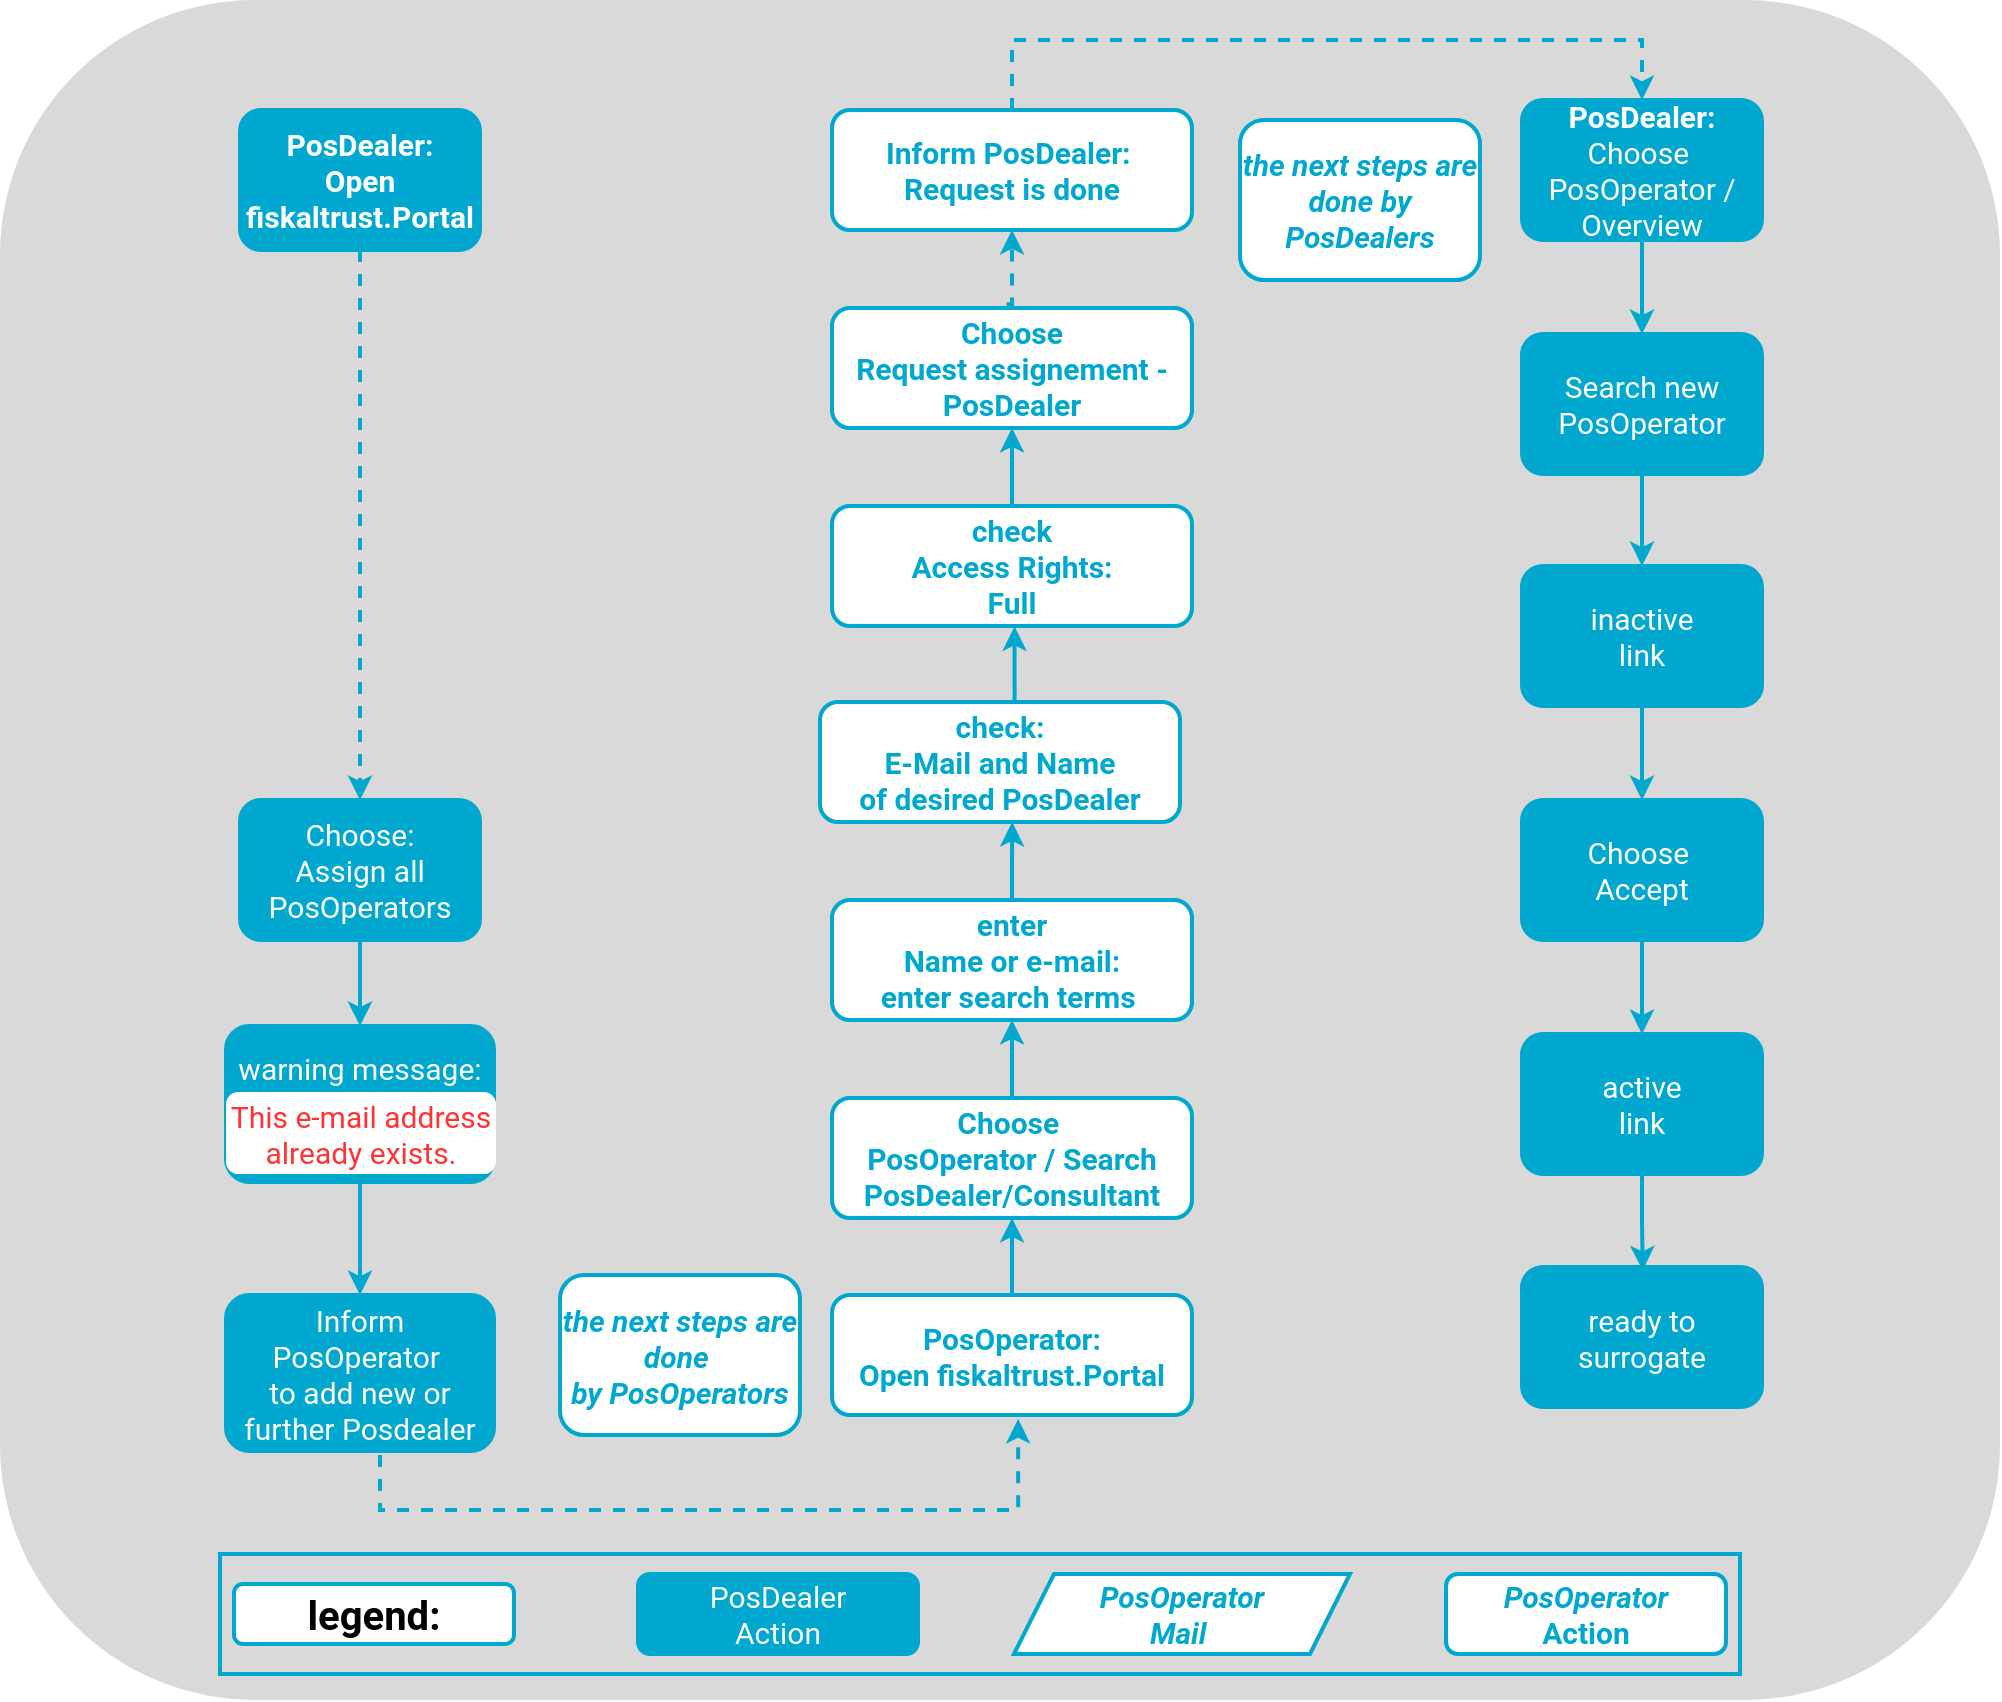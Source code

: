 <mxfile version="16.5.1" type="device"><diagram id="C5RBs43oDa-KdzZeNtuy" name="Page-1"><mxGraphModel dx="4849" dy="1684" grid="1" gridSize="10" guides="1" tooltips="1" connect="1" arrows="1" fold="1" page="1" pageScale="1" pageWidth="1169" pageHeight="827" math="0" shadow="0"><root><mxCell id="WIyWlLk6GJQsqaUBKTNV-0"/><mxCell id="WIyWlLk6GJQsqaUBKTNV-1" parent="WIyWlLk6GJQsqaUBKTNV-0"/><mxCell id="uAgd9lMxeHu8T8ckCQIQ-0" value="" style="rounded=1;whiteSpace=wrap;html=1;fillColor=#D9D9D9;strokeColor=none;" parent="WIyWlLk6GJQsqaUBKTNV-1" vertex="1"><mxGeometry x="-2350" y="-10" width="1000" height="850" as="geometry"/></mxCell><mxCell id="v3fSg9JuTYm69rFWSCnm-49" value="" style="edgeStyle=orthogonalEdgeStyle;rounded=0;orthogonalLoop=1;jettySize=auto;html=1;fontFamily=Roboto;fontSize=24;fontColor=#00A7CE;strokeColor=#00A7CE;fontStyle=1;strokeWidth=2;dashed=1;" parent="WIyWlLk6GJQsqaUBKTNV-1" source="v3fSg9JuTYm69rFWSCnm-47" target="v3fSg9JuTYm69rFWSCnm-89" edge="1"><mxGeometry relative="1" as="geometry"><mxPoint x="-2203" y="108" as="targetPoint"/></mxGeometry></mxCell><mxCell id="v3fSg9JuTYm69rFWSCnm-47" value="&lt;span style=&quot;&quot;&gt;PosDealer:&lt;/span&gt;&lt;br style=&quot;&quot;&gt;&lt;span style=&quot;&quot;&gt;Open fiskaltrust.Portal&lt;/span&gt;&lt;span style=&quot;font-size: 15px;&quot;&gt;&lt;br&gt;&lt;/span&gt;" style="whiteSpace=wrap;html=1;rounded=1;fontColor=#FFFFFF;strokeColor=#00A7CE;fillColor=#00A7CE;fontFamily=Roboto;fontSize=15;fontStyle=1;strokeWidth=2;" parent="WIyWlLk6GJQsqaUBKTNV-1" vertex="1"><mxGeometry x="-2230" y="45" width="120" height="70" as="geometry"/></mxCell><mxCell id="v3fSg9JuTYm69rFWSCnm-103" value="" style="edgeStyle=orthogonalEdgeStyle;rounded=0;orthogonalLoop=1;jettySize=auto;html=1;fontFamily=Roboto;fontSize=24;fontColor=#00A7CE;strokeColor=#00A7CE;strokeWidth=2;" parent="WIyWlLk6GJQsqaUBKTNV-1" source="v3fSg9JuTYm69rFWSCnm-100" target="v3fSg9JuTYm69rFWSCnm-102" edge="1"><mxGeometry relative="1" as="geometry"/></mxCell><mxCell id="v3fSg9JuTYm69rFWSCnm-100" value="&lt;div&gt;&lt;span&gt;PosOperator:&lt;/span&gt;&lt;/div&gt;&lt;div&gt;Open fiskaltrust.Portal&lt;/div&gt;" style="whiteSpace=wrap;html=1;rounded=1;fontFamily=Roboto;fontSize=15;fontColor=#00A7CE;fontStyle=1;strokeColor=#00A7CE;flipV=1;strokeWidth=2;" parent="WIyWlLk6GJQsqaUBKTNV-1" vertex="1"><mxGeometry x="-1934" y="637.5" width="180" height="60" as="geometry"/></mxCell><mxCell id="z2bu3mqi8o8vtRumku9h-1" value="" style="edgeStyle=orthogonalEdgeStyle;rounded=0;orthogonalLoop=1;jettySize=auto;html=1;strokeColor=#00A7CE;strokeWidth=2;" parent="WIyWlLk6GJQsqaUBKTNV-1" source="v3fSg9JuTYm69rFWSCnm-102" target="z2bu3mqi8o8vtRumku9h-0" edge="1"><mxGeometry relative="1" as="geometry"/></mxCell><mxCell id="v3fSg9JuTYm69rFWSCnm-102" value="&lt;div&gt;Choose&amp;nbsp;&lt;br&gt;&lt;span&gt;PosOperator / Search PosDealer/Consultant&lt;/span&gt;&lt;/div&gt;" style="whiteSpace=wrap;html=1;rounded=1;fontFamily=Roboto;fontSize=15;fontColor=#00A7CE;fontStyle=1;strokeColor=#00A7CE;flipV=1;strokeWidth=2;" parent="WIyWlLk6GJQsqaUBKTNV-1" vertex="1"><mxGeometry x="-1934" y="539" width="180" height="60" as="geometry"/></mxCell><mxCell id="puUZkzGOgNQU4tXlGvYH-34" value="" style="edgeStyle=orthogonalEdgeStyle;rounded=0;orthogonalLoop=1;jettySize=auto;html=1;strokeColor=#00A7CE;strokeWidth=2;" parent="WIyWlLk6GJQsqaUBKTNV-1" edge="1"><mxGeometry relative="1" as="geometry"><mxPoint x="-1718" y="88" as="sourcePoint"/></mxGeometry></mxCell><mxCell id="Mn3AqxcqX_a29lvz7Gvl-58" value="" style="edgeStyle=orthogonalEdgeStyle;rounded=0;orthogonalLoop=1;jettySize=auto;html=1;fontColor=#00A7CE;strokeColor=#00A7CE;strokeWidth=2;" parent="WIyWlLk6GJQsqaUBKTNV-1" edge="1"><mxGeometry relative="1" as="geometry"><mxPoint x="-1718" y="262" as="sourcePoint"/></mxGeometry></mxCell><mxCell id="ojla-dZ95PmWxnUF9pLG-9" style="edgeStyle=orthogonalEdgeStyle;shape=connector;rounded=0;orthogonalLoop=1;jettySize=auto;html=1;entryX=0.534;entryY=1.001;entryDx=0;entryDy=0;labelBackgroundColor=default;fontFamily=Roboto;fontSize=24;fontColor=#00A7CE;endArrow=classic;strokeColor=#00A7CE;strokeWidth=2;entryPerimeter=0;" parent="WIyWlLk6GJQsqaUBKTNV-1" source="z2bu3mqi8o8vtRumku9h-0" target="ojla-dZ95PmWxnUF9pLG-26" edge="1"><mxGeometry relative="1" as="geometry"><mxPoint x="-1910" y="397" as="targetPoint"/></mxGeometry></mxCell><mxCell id="z2bu3mqi8o8vtRumku9h-0" value="enter &lt;br&gt;Name or e-mail:&lt;br&gt;enter search terms&amp;nbsp;" style="whiteSpace=wrap;html=1;rounded=1;fontFamily=Roboto;fontSize=15;fontColor=#00A7CE;fontStyle=1;strokeColor=#00A7CE;flipV=1;strokeWidth=2;" parent="WIyWlLk6GJQsqaUBKTNV-1" vertex="1"><mxGeometry x="-1934" y="440" width="180" height="60" as="geometry"/></mxCell><mxCell id="z2bu3mqi8o8vtRumku9h-6" value="" style="edgeStyle=orthogonalEdgeStyle;rounded=0;orthogonalLoop=1;jettySize=auto;html=1;fontColor=#00A7CE;strokeColor=#00A7CE;strokeWidth=2;exitX=0.5;exitY=0;exitDx=0;exitDy=0;" parent="WIyWlLk6GJQsqaUBKTNV-1" source="ojla-dZ95PmWxnUF9pLG-25" target="ojla-dZ95PmWxnUF9pLG-24" edge="1"><mxGeometry relative="1" as="geometry"><mxPoint x="-1909.923" y="234" as="sourcePoint"/><mxPoint x="-1909.923" y="204" as="targetPoint"/></mxGeometry></mxCell><mxCell id="ojla-dZ95PmWxnUF9pLG-14" value="" style="edgeStyle=orthogonalEdgeStyle;shape=connector;rounded=0;orthogonalLoop=1;jettySize=auto;html=1;dashed=1;labelBackgroundColor=default;fontFamily=Helvetica;fontSize=11;fontColor=#00A7CE;endArrow=classic;strokeColor=#00A7CE;strokeWidth=2;entryX=0.5;entryY=1;entryDx=0;entryDy=0;exitX=0.485;exitY=1.032;exitDx=0;exitDy=0;exitPerimeter=0;" parent="WIyWlLk6GJQsqaUBKTNV-1" source="ojla-dZ95PmWxnUF9pLG-24" target="ojla-dZ95PmWxnUF9pLG-22" edge="1"><mxGeometry relative="1" as="geometry"><mxPoint x="-1909.923" y="144" as="sourcePoint"/><mxPoint x="-1909.923" y="105" as="targetPoint"/></mxGeometry></mxCell><mxCell id="puUZkzGOgNQU4tXlGvYH-8" value="" style="edgeStyle=orthogonalEdgeStyle;rounded=0;orthogonalLoop=1;jettySize=auto;html=1;strokeColor=#00A7CE;strokeWidth=2;" parent="WIyWlLk6GJQsqaUBKTNV-1" edge="1"><mxGeometry relative="1" as="geometry"><mxPoint x="-1718" y="436" as="sourcePoint"/></mxGeometry></mxCell><mxCell id="ojla-dZ95PmWxnUF9pLG-1" value="" style="edgeStyle=orthogonalEdgeStyle;shape=connector;rounded=0;orthogonalLoop=1;jettySize=auto;html=1;labelBackgroundColor=default;fontFamily=Roboto;fontSize=24;fontColor=#00A7CE;endArrow=classic;strokeColor=#00A7CE;strokeWidth=2;" parent="WIyWlLk6GJQsqaUBKTNV-1" source="v3fSg9JuTYm69rFWSCnm-89" target="ojla-dZ95PmWxnUF9pLG-0" edge="1"><mxGeometry relative="1" as="geometry"/></mxCell><mxCell id="v3fSg9JuTYm69rFWSCnm-89" value="Choose:&lt;br&gt;Assign all PosOperators" style="whiteSpace=wrap;html=1;rounded=1;fontFamily=Roboto;fontSize=15;fontColor=#FFFFFF;strokeColor=#00A7CE;fillColor=#00A7CE;flipV=1;strokeWidth=2;" parent="WIyWlLk6GJQsqaUBKTNV-1" vertex="1"><mxGeometry x="-2230" y="390" width="120" height="70" as="geometry"/></mxCell><mxCell id="puUZkzGOgNQU4tXlGvYH-10" value="" style="edgeStyle=orthogonalEdgeStyle;rounded=0;orthogonalLoop=1;jettySize=auto;html=1;strokeColor=#00A7CE;strokeWidth=2;" parent="WIyWlLk6GJQsqaUBKTNV-1" edge="1"><mxGeometry relative="1" as="geometry"><mxPoint x="-1718" y="523" as="sourcePoint"/></mxGeometry></mxCell><mxCell id="puUZkzGOgNQU4tXlGvYH-37" value="" style="edgeStyle=orthogonalEdgeStyle;rounded=0;orthogonalLoop=1;jettySize=auto;html=1;strokeColor=#00A7CE;strokeWidth=2;" parent="WIyWlLk6GJQsqaUBKTNV-1" edge="1"><mxGeometry relative="1" as="geometry"><mxPoint x="-1718" y="175" as="sourcePoint"/></mxGeometry></mxCell><mxCell id="uAgd9lMxeHu8T8ckCQIQ-1" value="" style="group" parent="WIyWlLk6GJQsqaUBKTNV-1" vertex="1" connectable="0"><mxGeometry x="-2240" y="767" width="760" height="60" as="geometry"/></mxCell><mxCell id="uAgd9lMxeHu8T8ckCQIQ-2" value="" style="rounded=0;whiteSpace=wrap;html=1;fillColor=none;strokeWidth=2;strokeColor=#00A7CE;" parent="uAgd9lMxeHu8T8ckCQIQ-1" vertex="1"><mxGeometry width="760" height="60" as="geometry"/></mxCell><mxCell id="uAgd9lMxeHu8T8ckCQIQ-3" value="&lt;span style=&quot;font-size: 15px&quot;&gt;PosDealer&lt;br&gt;Action&lt;/span&gt;" style="whiteSpace=wrap;html=1;rounded=1;fontFamily=Roboto;fontSize=15;fontColor=#FFFFFF;strokeColor=#00A7CE;fillColor=#00A7CE;strokeWidth=2;" parent="uAgd9lMxeHu8T8ckCQIQ-1" vertex="1"><mxGeometry x="209" y="10" width="140" height="40" as="geometry"/></mxCell><mxCell id="uAgd9lMxeHu8T8ckCQIQ-4" value="&lt;i&gt;PosOperator&lt;br&gt;&lt;/i&gt;Action" style="whiteSpace=wrap;html=1;rounded=1;fontFamily=Roboto;fontStyle=1;fontSize=15;fontColor=#00A7CE;strokeColor=#00A7CE;strokeWidth=2;" parent="uAgd9lMxeHu8T8ckCQIQ-1" vertex="1"><mxGeometry x="613" y="10" width="140" height="40" as="geometry"/></mxCell><mxCell id="uAgd9lMxeHu8T8ckCQIQ-5" value="&lt;font style=&quot;font-size: 20px&quot;&gt;legend:&lt;/font&gt;" style="whiteSpace=wrap;html=1;rounded=1;fontFamily=Roboto;fontStyle=1;fontSize=15;strokeWidth=2;strokeColor=#00A7CE;" parent="uAgd9lMxeHu8T8ckCQIQ-1" vertex="1"><mxGeometry x="7" y="15" width="140" height="30" as="geometry"/></mxCell><mxCell id="uAgd9lMxeHu8T8ckCQIQ-6" value="PosOperator&lt;br&gt;Mail&amp;nbsp;" style="shape=parallelogram;perimeter=parallelogramPerimeter;whiteSpace=wrap;html=1;fixedSize=1;labelBackgroundColor=#;fontFamily=Roboto;fontSize=15;fontColor=#00A7CE;strokeColor=#00A7CE;fillColor=default;fontStyle=3;strokeWidth=2;" parent="uAgd9lMxeHu8T8ckCQIQ-1" vertex="1"><mxGeometry x="397" y="10" width="168" height="40" as="geometry"/></mxCell><mxCell id="uAgd9lMxeHu8T8ckCQIQ-7" value="&lt;div&gt;&lt;i&gt;the next steps are done&amp;nbsp;&lt;/i&gt;&lt;/div&gt;&lt;div&gt;&lt;i&gt;by PosOperators&lt;/i&gt;&lt;/div&gt;" style="whiteSpace=wrap;html=1;rounded=1;fontFamily=Roboto;fontStyle=1;fontSize=15;fontColor=#00A7CE;strokeColor=#00A7CE;strokeWidth=2;" parent="WIyWlLk6GJQsqaUBKTNV-1" vertex="1"><mxGeometry x="-2070" y="627.5" width="120" height="80" as="geometry"/></mxCell><mxCell id="uAgd9lMxeHu8T8ckCQIQ-28" value="ready to surrogate" style="whiteSpace=wrap;html=1;fontSize=15;fontFamily=Roboto;fillColor=#00A7CE;strokeColor=#00A7CE;fontColor=#FFFFFF;rounded=1;strokeWidth=2;" parent="WIyWlLk6GJQsqaUBKTNV-1" vertex="1"><mxGeometry x="-1589" y="623.5" width="120" height="70" as="geometry"/></mxCell><mxCell id="ojla-dZ95PmWxnUF9pLG-19" style="edgeStyle=orthogonalEdgeStyle;shape=connector;rounded=0;orthogonalLoop=1;jettySize=auto;html=1;labelBackgroundColor=default;fontFamily=Roboto;fontSize=24;fontColor=#00A7CE;endArrow=classic;strokeColor=#00A7CE;strokeWidth=2;entryX=0.503;entryY=0.024;entryDx=0;entryDy=0;entryPerimeter=0;" parent="WIyWlLk6GJQsqaUBKTNV-1" source="uAgd9lMxeHu8T8ckCQIQ-29" target="uAgd9lMxeHu8T8ckCQIQ-28" edge="1"><mxGeometry relative="1" as="geometry"><mxPoint x="-1529" y="610" as="targetPoint"/></mxGeometry></mxCell><mxCell id="uAgd9lMxeHu8T8ckCQIQ-29" value="active&lt;br&gt;link" style="whiteSpace=wrap;html=1;rounded=1;fontFamily=Roboto;fontSize=15;fontColor=#FFFFFF;strokeColor=#00A7CE;fillColor=#00A7CE;strokeWidth=2;" parent="WIyWlLk6GJQsqaUBKTNV-1" vertex="1"><mxGeometry x="-1589" y="507" width="120" height="70" as="geometry"/></mxCell><mxCell id="ojla-dZ95PmWxnUF9pLG-18" style="edgeStyle=orthogonalEdgeStyle;shape=connector;rounded=0;orthogonalLoop=1;jettySize=auto;html=1;entryX=0.5;entryY=0;entryDx=0;entryDy=0;labelBackgroundColor=default;fontFamily=Roboto;fontSize=24;fontColor=#00A7CE;endArrow=classic;strokeColor=#00A7CE;strokeWidth=2;" parent="WIyWlLk6GJQsqaUBKTNV-1" source="uAgd9lMxeHu8T8ckCQIQ-30" target="uAgd9lMxeHu8T8ckCQIQ-29" edge="1"><mxGeometry relative="1" as="geometry"/></mxCell><mxCell id="uAgd9lMxeHu8T8ckCQIQ-30" value="Choose&amp;nbsp;&lt;br&gt;Accept" style="whiteSpace=wrap;html=1;rounded=1;fontFamily=Roboto;fontSize=15;fontColor=#FFFFFF;strokeColor=#00A7CE;fillColor=#00A7CE;strokeWidth=2;" parent="WIyWlLk6GJQsqaUBKTNV-1" vertex="1"><mxGeometry x="-1589" y="390" width="120" height="70" as="geometry"/></mxCell><mxCell id="ojla-dZ95PmWxnUF9pLG-17" style="edgeStyle=orthogonalEdgeStyle;shape=connector;rounded=0;orthogonalLoop=1;jettySize=auto;html=1;labelBackgroundColor=default;fontFamily=Roboto;fontSize=24;fontColor=#00A7CE;endArrow=classic;strokeColor=#00A7CE;strokeWidth=2;entryX=0.5;entryY=0;entryDx=0;entryDy=0;" parent="WIyWlLk6GJQsqaUBKTNV-1" source="uAgd9lMxeHu8T8ckCQIQ-31" target="uAgd9lMxeHu8T8ckCQIQ-30" edge="1"><mxGeometry relative="1" as="geometry"><mxPoint x="-1529" y="390" as="targetPoint"/></mxGeometry></mxCell><mxCell id="uAgd9lMxeHu8T8ckCQIQ-31" value="inactive&lt;br&gt;link" style="whiteSpace=wrap;html=1;rounded=1;fontFamily=Roboto;fontSize=15;fontColor=#FFFFFF;strokeColor=#00A7CE;fillColor=#00A7CE;strokeWidth=2;" parent="WIyWlLk6GJQsqaUBKTNV-1" vertex="1"><mxGeometry x="-1589" y="273" width="120" height="70" as="geometry"/></mxCell><mxCell id="uAgd9lMxeHu8T8ckCQIQ-59" value="" style="edgeStyle=orthogonalEdgeStyle;rounded=0;orthogonalLoop=1;jettySize=auto;html=1;strokeColor=#00A7CE;fontColor=#00A7CE;strokeWidth=2;" parent="WIyWlLk6GJQsqaUBKTNV-1" source="uAgd9lMxeHu8T8ckCQIQ-32" target="uAgd9lMxeHu8T8ckCQIQ-31" edge="1"><mxGeometry relative="1" as="geometry"/></mxCell><mxCell id="ojla-dZ95PmWxnUF9pLG-16" style="edgeStyle=orthogonalEdgeStyle;shape=connector;rounded=0;orthogonalLoop=1;jettySize=auto;html=1;entryX=0.5;entryY=0;entryDx=0;entryDy=0;labelBackgroundColor=default;fontFamily=Roboto;fontSize=24;fontColor=#00A7CE;endArrow=classic;strokeColor=#00A7CE;strokeWidth=2;" parent="WIyWlLk6GJQsqaUBKTNV-1" source="uAgd9lMxeHu8T8ckCQIQ-33" target="uAgd9lMxeHu8T8ckCQIQ-32" edge="1"><mxGeometry relative="1" as="geometry"/></mxCell><mxCell id="uAgd9lMxeHu8T8ckCQIQ-33" value="&lt;span style=&quot;font-weight: 700&quot;&gt;PosDealer:&lt;br&gt;&lt;/span&gt;Choose&amp;nbsp;&lt;br&gt;PosOperator / Overview" style="whiteSpace=wrap;html=1;rounded=1;fontFamily=Roboto;fontSize=15;fontColor=#FFFFFF;strokeColor=#00A7CE;fillColor=#00A7CE;strokeWidth=2;" parent="WIyWlLk6GJQsqaUBKTNV-1" vertex="1"><mxGeometry x="-1589" y="40" width="120" height="70" as="geometry"/></mxCell><mxCell id="ojla-dZ95PmWxnUF9pLG-3" value="" style="edgeStyle=orthogonalEdgeStyle;shape=connector;rounded=0;orthogonalLoop=1;jettySize=auto;html=1;labelBackgroundColor=default;fontFamily=Roboto;fontSize=24;fontColor=#00A7CE;endArrow=classic;strokeColor=#00A7CE;strokeWidth=2;" parent="WIyWlLk6GJQsqaUBKTNV-1" source="ojla-dZ95PmWxnUF9pLG-0" target="ojla-dZ95PmWxnUF9pLG-2" edge="1"><mxGeometry relative="1" as="geometry"/></mxCell><mxCell id="ojla-dZ95PmWxnUF9pLG-0" value="warning message:&lt;br&gt;&lt;br&gt;&lt;br&gt;" style="whiteSpace=wrap;html=1;fontSize=15;fontFamily=Roboto;fillColor=#00A7CE;strokeColor=#00A7CE;fontColor=#FFFFFF;rounded=1;strokeWidth=2;gradientColor=none;" parent="WIyWlLk6GJQsqaUBKTNV-1" vertex="1"><mxGeometry x="-2237" y="503" width="134" height="78" as="geometry"/></mxCell><mxCell id="ojla-dZ95PmWxnUF9pLG-5" style="edgeStyle=orthogonalEdgeStyle;shape=connector;rounded=0;orthogonalLoop=1;jettySize=auto;html=1;labelBackgroundColor=default;fontFamily=Roboto;fontSize=24;fontColor=#00A7CE;endArrow=classic;strokeColor=#00A7CE;strokeWidth=2;dashed=1;exitX=0.5;exitY=1;exitDx=0;exitDy=0;entryX=0.517;entryY=-0.033;entryDx=0;entryDy=0;entryPerimeter=0;" parent="WIyWlLk6GJQsqaUBKTNV-1" source="ojla-dZ95PmWxnUF9pLG-2" target="v3fSg9JuTYm69rFWSCnm-100" edge="1"><mxGeometry relative="1" as="geometry"><mxPoint x="-1862" y="688.5" as="targetPoint"/><Array as="points"><mxPoint x="-2160" y="745"/><mxPoint x="-1841" y="745"/></Array></mxGeometry></mxCell><mxCell id="ojla-dZ95PmWxnUF9pLG-2" value="Inform PosOperator&amp;nbsp;&lt;br&gt;to add new or further Posdealer" style="whiteSpace=wrap;html=1;fontSize=15;fontFamily=Roboto;fillColor=#00A7CE;strokeColor=#00A7CE;fontColor=#FFFFFF;rounded=1;strokeWidth=2;" parent="WIyWlLk6GJQsqaUBKTNV-1" vertex="1"><mxGeometry x="-2237" y="637.5" width="134" height="78" as="geometry"/></mxCell><mxCell id="ojla-dZ95PmWxnUF9pLG-10" style="edgeStyle=orthogonalEdgeStyle;shape=connector;rounded=0;orthogonalLoop=1;jettySize=auto;html=1;entryX=0.507;entryY=-0.004;entryDx=0;entryDy=0;entryPerimeter=0;labelBackgroundColor=default;fontFamily=Roboto;fontSize=24;fontColor=#00A7CE;endArrow=classic;strokeColor=#00A7CE;strokeWidth=2;exitX=0.5;exitY=0;exitDx=0;exitDy=0;" parent="WIyWlLk6GJQsqaUBKTNV-1" source="ojla-dZ95PmWxnUF9pLG-26" target="ojla-dZ95PmWxnUF9pLG-25" edge="1"><mxGeometry relative="1" as="geometry"><mxPoint x="-1909.923" y="337" as="sourcePoint"/><mxPoint x="-1913.06" y="293.4" as="targetPoint"/></mxGeometry></mxCell><mxCell id="uAgd9lMxeHu8T8ckCQIQ-32" value="Search new PosOperator" style="whiteSpace=wrap;html=1;rounded=1;fontFamily=Roboto;fontSize=15;fontColor=#FFFFFF;strokeColor=#00A7CE;fillColor=#00A7CE;strokeWidth=2;" parent="WIyWlLk6GJQsqaUBKTNV-1" vertex="1"><mxGeometry x="-1589" y="157" width="120" height="70" as="geometry"/></mxCell><mxCell id="ojla-dZ95PmWxnUF9pLG-15" style="edgeStyle=orthogonalEdgeStyle;shape=connector;rounded=0;orthogonalLoop=1;jettySize=auto;html=1;entryX=0.5;entryY=0;entryDx=0;entryDy=0;dashed=1;labelBackgroundColor=default;fontFamily=Roboto;fontSize=24;fontColor=#00A7CE;endArrow=classic;strokeColor=#00A7CE;strokeWidth=2;exitX=0.5;exitY=0;exitDx=0;exitDy=0;" parent="WIyWlLk6GJQsqaUBKTNV-1" source="ojla-dZ95PmWxnUF9pLG-22" target="uAgd9lMxeHu8T8ckCQIQ-33" edge="1"><mxGeometry relative="1" as="geometry"><mxPoint x="-1910" y="45" as="sourcePoint"/><Array as="points"><mxPoint x="-1844" y="10"/><mxPoint x="-1529" y="10"/></Array></mxGeometry></mxCell><mxCell id="ojla-dZ95PmWxnUF9pLG-22" value="Inform PosDealer:&amp;nbsp;&lt;br&gt;Request is done" style="whiteSpace=wrap;html=1;fontSize=15;fontFamily=Roboto;strokeColor=#00A7CE;fontColor=#00A7CE;rounded=1;fontStyle=1;strokeWidth=2;" parent="WIyWlLk6GJQsqaUBKTNV-1" vertex="1"><mxGeometry x="-1934" y="45" width="180" height="60" as="geometry"/></mxCell><mxCell id="ojla-dZ95PmWxnUF9pLG-23" value="&lt;div&gt;&lt;i&gt;the next steps are&lt;/i&gt;&lt;/div&gt;&lt;div&gt;&lt;i&gt;done by PosDealers&lt;/i&gt;&lt;/div&gt;" style="whiteSpace=wrap;html=1;rounded=1;fontFamily=Roboto;fontStyle=1;fontSize=15;fontColor=#00A7CE;strokeColor=#00A7CE;strokeWidth=2;" parent="WIyWlLk6GJQsqaUBKTNV-1" vertex="1"><mxGeometry x="-1730" y="50" width="120" height="80" as="geometry"/></mxCell><mxCell id="ojla-dZ95PmWxnUF9pLG-24" value="&lt;h4&gt;Choose &lt;br&gt;Request assignement - PosDealer&lt;/h4&gt;" style="whiteSpace=wrap;html=1;rounded=1;fontFamily=Roboto;fontSize=15;fontColor=#00A7CE;fontStyle=1;strokeColor=#00A7CE;flipV=1;strokeWidth=2;" parent="WIyWlLk6GJQsqaUBKTNV-1" vertex="1"><mxGeometry x="-1934" y="144" width="180" height="60" as="geometry"/></mxCell><mxCell id="ojla-dZ95PmWxnUF9pLG-25" value="check &lt;br&gt;Access Rights:&lt;br&gt;Full" style="whiteSpace=wrap;html=1;rounded=1;fontFamily=Roboto;fontSize=15;fontColor=#00A7CE;fontStyle=1;strokeColor=#00A7CE;flipV=1;strokeWidth=2;" parent="WIyWlLk6GJQsqaUBKTNV-1" vertex="1"><mxGeometry x="-1934" y="243" width="180" height="60" as="geometry"/></mxCell><mxCell id="ojla-dZ95PmWxnUF9pLG-26" value="check:&lt;br&gt;E-Mail and Name&lt;br&gt;of desired PosDealer" style="whiteSpace=wrap;html=1;fontSize=15;fontFamily=Roboto;strokeColor=#00A7CE;fontColor=#00A7CE;rounded=1;fontStyle=1;strokeWidth=2;" parent="WIyWlLk6GJQsqaUBKTNV-1" vertex="1"><mxGeometry x="-1940" y="341" width="180" height="60" as="geometry"/></mxCell><mxCell id="ojla-dZ95PmWxnUF9pLG-32" value="&lt;span style=&quot;color: rgba(0 , 0 , 0 , 0) ; font-family: monospace ; font-size: 0px ; font-weight: 400&quot;&gt;%3CmxGraphModel%3E%3Croot%3E%3CmxCell%20id%3D%220%22%2F%3E%3CmxCell%20id%3D%221%22%20parent%3D%220%22%2F%3E%3CmxCell%20id%3D%222%22%20value%3D%22%26lt%3Bdiv%26gt%3B%26lt%3Bi%26gt%3Bthe%20next%20steps%20are%20done%26amp%3Bnbsp%3B%26lt%3B%2Fi%26gt%3B%26lt%3B%2Fdiv%26gt%3B%26lt%3Bdiv%26gt%3B%26lt%3Bi%26gt%3Bby%20PosOperators%26lt%3B%2Fi%26gt%3B%26lt%3B%2Fdiv%26gt%3B%22%20style%3D%22whiteSpace%3Dwrap%3Bhtml%3D1%3Brounded%3D1%3BfontFamily%3DRoboto%3BfontStyle%3D1%3BfontSize%3D15%3BfontColor%3D%2300A7CE%3BstrokeColor%3D%2300A7CE%3BstrokeWidth%3D2%3B%22%20vertex%3D%221%22%20parent%3D%221%22%3E%3CmxGeometry%20x%3D%22-2070%22%20y%3D%22627.5%22%20width%3D%22120%22%20height%3D%2280%22%20as%3D%22geometry%22%2F%3E%3C%2FmxCell%3E%3C%2Froot%3E%3C%2FmxGraphModel%3E&lt;/span&gt;&lt;span style=&quot;color: rgb(255 , 51 , 51) ; font-weight: 400&quot;&gt;This e-mail address already exists.&lt;/span&gt;" style="whiteSpace=wrap;html=1;rounded=1;fontFamily=Roboto;fontStyle=1;fontSize=15;fontColor=#00A7CE;strokeColor=none;strokeWidth=2;" parent="WIyWlLk6GJQsqaUBKTNV-1" vertex="1"><mxGeometry x="-2237" y="536" width="135" height="41" as="geometry"/></mxCell></root></mxGraphModel></diagram></mxfile>